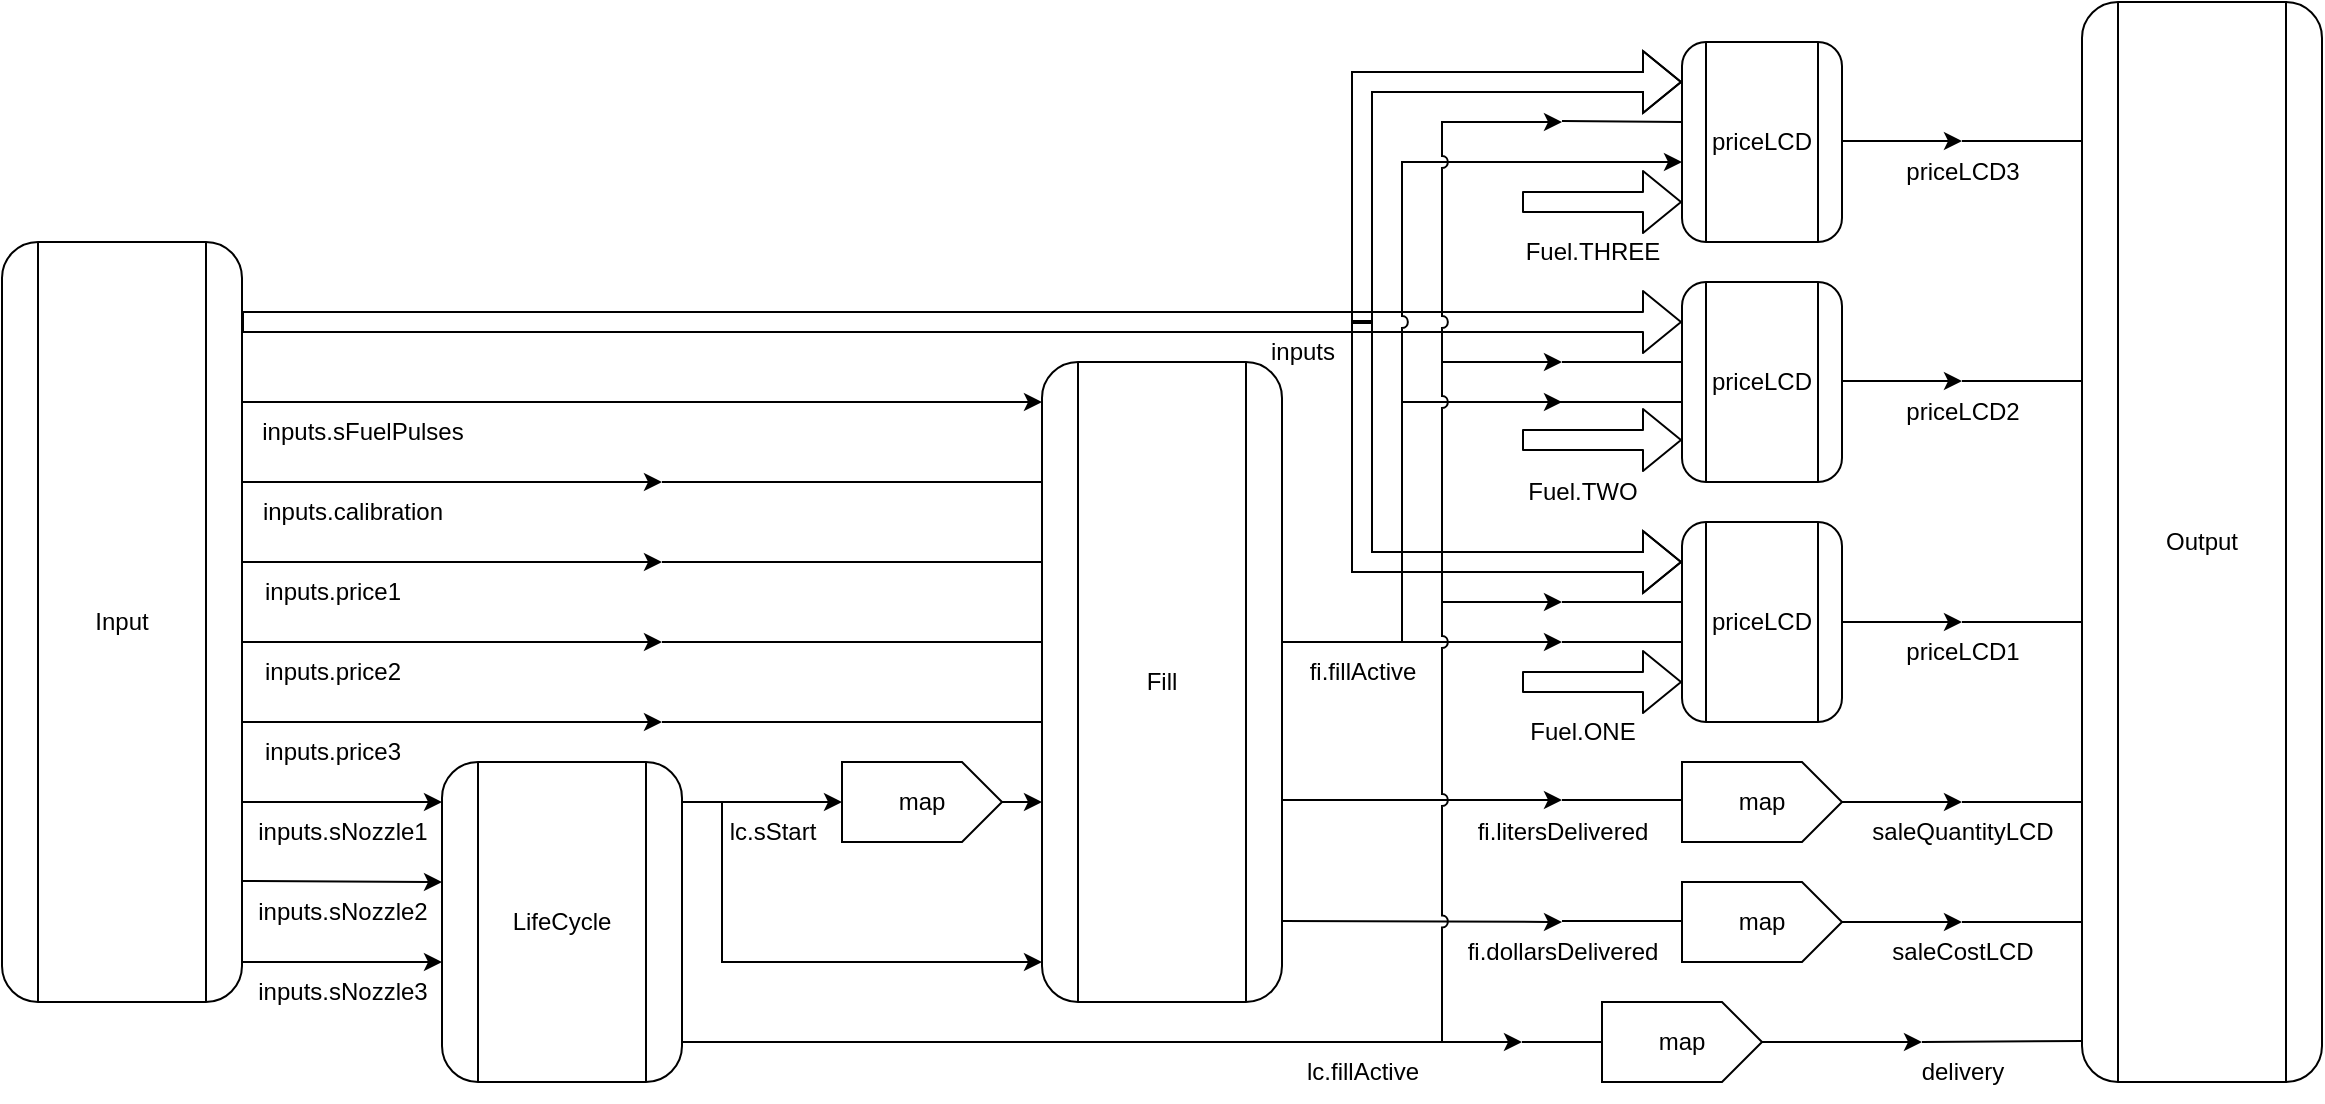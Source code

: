 <mxfile>
    <diagram name="ShowDollarsPump" id="QuZUMSP4Ry_GELF9dYyj">
        <mxGraphModel dx="1216" dy="598" grid="1" gridSize="10" guides="1" tooltips="1" connect="1" arrows="1" fold="1" page="1" pageScale="1" pageWidth="850" pageHeight="1100" math="0" shadow="0">
            <root>
                <mxCell id="0"/>
                <mxCell id="1" parent="0"/>
                <mxCell id="2" value="" style="shape=flexArrow;endArrow=classic;html=1;" parent="1" edge="1">
                    <mxGeometry width="50" height="50" relative="1" as="geometry">
                        <mxPoint x="160" y="220" as="sourcePoint"/>
                        <mxPoint x="880" y="220" as="targetPoint"/>
                    </mxGeometry>
                </mxCell>
                <mxCell id="JLQm9CUMwfTFUOuIeEnI-20" value="" style="endArrow=classic;html=1;rounded=0;jumpStyle=arc;" parent="1" edge="1">
                    <mxGeometry width="50" height="50" relative="1" as="geometry">
                        <mxPoint x="740" y="260" as="sourcePoint"/>
                        <mxPoint x="880" y="140" as="targetPoint"/>
                        <Array as="points">
                            <mxPoint x="740" y="140"/>
                        </Array>
                    </mxGeometry>
                </mxCell>
                <mxCell id="JLQm9CUMwfTFUOuIeEnI-19" value="" style="endArrow=classic;html=1;rounded=0;jumpStyle=arc;" parent="1" edge="1">
                    <mxGeometry width="50" height="50" relative="1" as="geometry">
                        <mxPoint x="740" y="380" as="sourcePoint"/>
                        <mxPoint x="820" y="260" as="targetPoint"/>
                        <Array as="points">
                            <mxPoint x="740" y="260"/>
                        </Array>
                    </mxGeometry>
                </mxCell>
                <mxCell id="JLQm9CUMwfTFUOuIeEnI-1" value="" style="endArrow=classic;html=1;rounded=0;jumpStyle=arc;" parent="1" edge="1">
                    <mxGeometry width="50" height="50" relative="1" as="geometry">
                        <mxPoint x="680" y="380" as="sourcePoint"/>
                        <mxPoint x="820" y="380" as="targetPoint"/>
                    </mxGeometry>
                </mxCell>
                <mxCell id="mebo6OQhrfcNjWwTvl6j-1" value="Input" style="shape=process;whiteSpace=wrap;html=1;backgroundOutline=1;rounded=1;" parent="1" vertex="1">
                    <mxGeometry x="40" y="180" width="120" height="380" as="geometry"/>
                </mxCell>
                <mxCell id="mebo6OQhrfcNjWwTvl6j-2" value="Output" style="shape=process;whiteSpace=wrap;html=1;backgroundOutline=1;rounded=1;" parent="1" vertex="1">
                    <mxGeometry x="1080" y="60" width="120" height="540" as="geometry"/>
                </mxCell>
                <mxCell id="mebo6OQhrfcNjWwTvl6j-3" value="LifeCycle" style="shape=process;whiteSpace=wrap;html=1;backgroundOutline=1;rounded=1;" parent="1" vertex="1">
                    <mxGeometry x="260" y="440" width="120" height="160" as="geometry"/>
                </mxCell>
                <mxCell id="mebo6OQhrfcNjWwTvl6j-4" value="" style="endArrow=classic;html=1;" parent="1" edge="1">
                    <mxGeometry width="50" height="50" relative="1" as="geometry">
                        <mxPoint x="160" y="460" as="sourcePoint"/>
                        <mxPoint x="260" y="460" as="targetPoint"/>
                    </mxGeometry>
                </mxCell>
                <mxCell id="mebo6OQhrfcNjWwTvl6j-12" value="" style="endArrow=classic;html=1;" parent="1" edge="1">
                    <mxGeometry width="50" height="50" relative="1" as="geometry">
                        <mxPoint x="160" y="499.5" as="sourcePoint"/>
                        <mxPoint x="260" y="500" as="targetPoint"/>
                    </mxGeometry>
                </mxCell>
                <mxCell id="mebo6OQhrfcNjWwTvl6j-14" value="" style="endArrow=classic;html=1;" parent="1" edge="1">
                    <mxGeometry width="50" height="50" relative="1" as="geometry">
                        <mxPoint x="160" y="540" as="sourcePoint"/>
                        <mxPoint x="260" y="540" as="targetPoint"/>
                    </mxGeometry>
                </mxCell>
                <mxCell id="mebo6OQhrfcNjWwTvl6j-16" value="inputs.sNozzle1" style="text;html=1;align=center;verticalAlign=middle;resizable=0;points=[];autosize=1;strokeColor=none;fillColor=none;" parent="1" vertex="1">
                    <mxGeometry x="155" y="460" width="110" height="30" as="geometry"/>
                </mxCell>
                <mxCell id="mebo6OQhrfcNjWwTvl6j-17" value="inputs.sNozzle2" style="text;html=1;align=center;verticalAlign=middle;resizable=0;points=[];autosize=1;strokeColor=none;fillColor=none;" parent="1" vertex="1">
                    <mxGeometry x="155" y="500" width="110" height="30" as="geometry"/>
                </mxCell>
                <mxCell id="mebo6OQhrfcNjWwTvl6j-18" value="inputs.sNozzle3" style="text;html=1;align=center;verticalAlign=middle;resizable=0;points=[];autosize=1;strokeColor=none;fillColor=none;" parent="1" vertex="1">
                    <mxGeometry x="155" y="540" width="110" height="30" as="geometry"/>
                </mxCell>
                <mxCell id="mebo6OQhrfcNjWwTvl6j-19" value="Fill" style="shape=process;whiteSpace=wrap;html=1;backgroundOutline=1;rounded=1;" parent="1" vertex="1">
                    <mxGeometry x="560" y="240" width="120" height="320" as="geometry"/>
                </mxCell>
                <mxCell id="mebo6OQhrfcNjWwTvl6j-20" value="" style="endArrow=classic;html=1;entryX=0.5;entryY=0;entryDx=0;entryDy=0;" parent="1" target="mebo6OQhrfcNjWwTvl6j-23" edge="1">
                    <mxGeometry width="50" height="50" relative="1" as="geometry">
                        <mxPoint x="380" y="460" as="sourcePoint"/>
                        <mxPoint x="480" y="460" as="targetPoint"/>
                    </mxGeometry>
                </mxCell>
                <mxCell id="mebo6OQhrfcNjWwTvl6j-21" value="" style="endArrow=classic;html=1;rounded=0;" parent="1" edge="1">
                    <mxGeometry width="50" height="50" relative="1" as="geometry">
                        <mxPoint x="400" y="460" as="sourcePoint"/>
                        <mxPoint x="560" y="540" as="targetPoint"/>
                        <Array as="points">
                            <mxPoint x="400" y="540"/>
                        </Array>
                    </mxGeometry>
                </mxCell>
                <mxCell id="mebo6OQhrfcNjWwTvl6j-24" style="edgeStyle=none;rounded=0;html=1;exitX=0.5;exitY=1;exitDx=0;exitDy=0;" parent="1" source="mebo6OQhrfcNjWwTvl6j-23" edge="1">
                    <mxGeometry relative="1" as="geometry">
                        <mxPoint x="560" y="460" as="targetPoint"/>
                    </mxGeometry>
                </mxCell>
                <mxCell id="mebo6OQhrfcNjWwTvl6j-23" value="map" style="shape=offPageConnector;whiteSpace=wrap;html=1;rounded=0;direction=north;size=0.25;" parent="1" vertex="1">
                    <mxGeometry x="460" y="440" width="80" height="40" as="geometry"/>
                </mxCell>
                <mxCell id="mebo6OQhrfcNjWwTvl6j-26" value="lc.sStart" style="text;html=1;align=center;verticalAlign=middle;resizable=0;points=[];autosize=1;strokeColor=none;fillColor=none;" parent="1" vertex="1">
                    <mxGeometry x="390" y="460" width="70" height="30" as="geometry"/>
                </mxCell>
                <mxCell id="mebo6OQhrfcNjWwTvl6j-27" value="" style="endArrow=classic;html=1;rounded=0;" parent="1" edge="1">
                    <mxGeometry width="50" height="50" relative="1" as="geometry">
                        <mxPoint x="160" y="420" as="sourcePoint"/>
                        <mxPoint x="370" y="420" as="targetPoint"/>
                    </mxGeometry>
                </mxCell>
                <mxCell id="mebo6OQhrfcNjWwTvl6j-28" value="" style="endArrow=classic;html=1;rounded=0;" parent="1" edge="1">
                    <mxGeometry width="50" height="50" relative="1" as="geometry">
                        <mxPoint x="160" y="380" as="sourcePoint"/>
                        <mxPoint x="370" y="380" as="targetPoint"/>
                    </mxGeometry>
                </mxCell>
                <mxCell id="mebo6OQhrfcNjWwTvl6j-29" value="" style="endArrow=classic;html=1;rounded=0;" parent="1" edge="1">
                    <mxGeometry width="50" height="50" relative="1" as="geometry">
                        <mxPoint x="160" y="340" as="sourcePoint"/>
                        <mxPoint x="370" y="340" as="targetPoint"/>
                    </mxGeometry>
                </mxCell>
                <mxCell id="mebo6OQhrfcNjWwTvl6j-30" value="" style="endArrow=classic;html=1;rounded=0;" parent="1" edge="1">
                    <mxGeometry width="50" height="50" relative="1" as="geometry">
                        <mxPoint x="160" y="300" as="sourcePoint"/>
                        <mxPoint x="370" y="300" as="targetPoint"/>
                    </mxGeometry>
                </mxCell>
                <mxCell id="mebo6OQhrfcNjWwTvl6j-31" value="" style="endArrow=classic;html=1;rounded=0;" parent="1" edge="1">
                    <mxGeometry width="50" height="50" relative="1" as="geometry">
                        <mxPoint x="160" y="260" as="sourcePoint"/>
                        <mxPoint x="560" y="260" as="targetPoint"/>
                    </mxGeometry>
                </mxCell>
                <mxCell id="mebo6OQhrfcNjWwTvl6j-32" value="" style="endArrow=none;html=1;rounded=0;" parent="1" edge="1">
                    <mxGeometry width="50" height="50" relative="1" as="geometry">
                        <mxPoint x="370" y="300" as="sourcePoint"/>
                        <mxPoint x="560" y="300" as="targetPoint"/>
                    </mxGeometry>
                </mxCell>
                <mxCell id="mebo6OQhrfcNjWwTvl6j-33" value="" style="endArrow=none;html=1;rounded=0;" parent="1" edge="1">
                    <mxGeometry width="50" height="50" relative="1" as="geometry">
                        <mxPoint x="370" y="340" as="sourcePoint"/>
                        <mxPoint x="560" y="340" as="targetPoint"/>
                    </mxGeometry>
                </mxCell>
                <mxCell id="mebo6OQhrfcNjWwTvl6j-34" value="" style="endArrow=none;html=1;rounded=0;" parent="1" edge="1">
                    <mxGeometry width="50" height="50" relative="1" as="geometry">
                        <mxPoint x="370" y="380" as="sourcePoint"/>
                        <mxPoint x="560" y="380" as="targetPoint"/>
                    </mxGeometry>
                </mxCell>
                <mxCell id="mebo6OQhrfcNjWwTvl6j-35" value="" style="endArrow=none;html=1;rounded=0;" parent="1" edge="1">
                    <mxGeometry width="50" height="50" relative="1" as="geometry">
                        <mxPoint x="370" y="420" as="sourcePoint"/>
                        <mxPoint x="560" y="420" as="targetPoint"/>
                    </mxGeometry>
                </mxCell>
                <mxCell id="mebo6OQhrfcNjWwTvl6j-36" value="inputs.sFuelPulses" style="text;html=1;align=center;verticalAlign=middle;resizable=0;points=[];autosize=1;strokeColor=none;fillColor=none;" parent="1" vertex="1">
                    <mxGeometry x="160" y="260" width="120" height="30" as="geometry"/>
                </mxCell>
                <mxCell id="mebo6OQhrfcNjWwTvl6j-38" value="inputs.calibration" style="text;html=1;align=center;verticalAlign=middle;resizable=0;points=[];autosize=1;strokeColor=none;fillColor=none;" parent="1" vertex="1">
                    <mxGeometry x="160" y="300" width="110" height="30" as="geometry"/>
                </mxCell>
                <mxCell id="mebo6OQhrfcNjWwTvl6j-39" value="inputs.price1" style="text;html=1;align=center;verticalAlign=middle;resizable=0;points=[];autosize=1;strokeColor=none;fillColor=none;" parent="1" vertex="1">
                    <mxGeometry x="160" y="340" width="90" height="30" as="geometry"/>
                </mxCell>
                <mxCell id="mebo6OQhrfcNjWwTvl6j-40" value="inputs.price2" style="text;html=1;align=center;verticalAlign=middle;resizable=0;points=[];autosize=1;strokeColor=none;fillColor=none;" parent="1" vertex="1">
                    <mxGeometry x="160" y="380" width="90" height="30" as="geometry"/>
                </mxCell>
                <mxCell id="mebo6OQhrfcNjWwTvl6j-41" value="inputs.price3" style="text;html=1;align=center;verticalAlign=middle;resizable=0;points=[];autosize=1;strokeColor=none;fillColor=none;" parent="1" vertex="1">
                    <mxGeometry x="160" y="420" width="90" height="30" as="geometry"/>
                </mxCell>
                <mxCell id="mebo6OQhrfcNjWwTvl6j-45" value="" style="endArrow=classic;html=1;rounded=0;" parent="1" edge="1">
                    <mxGeometry width="50" height="50" relative="1" as="geometry">
                        <mxPoint x="380" y="580" as="sourcePoint"/>
                        <mxPoint x="800" y="580" as="targetPoint"/>
                    </mxGeometry>
                </mxCell>
                <mxCell id="mebo6OQhrfcNjWwTvl6j-46" value="" style="endArrow=none;html=1;rounded=0;entryX=0.5;entryY=0;entryDx=0;entryDy=0;" parent="1" target="mebo6OQhrfcNjWwTvl6j-47" edge="1">
                    <mxGeometry width="50" height="50" relative="1" as="geometry">
                        <mxPoint x="800" y="580" as="sourcePoint"/>
                        <mxPoint x="800" y="580" as="targetPoint"/>
                    </mxGeometry>
                </mxCell>
                <mxCell id="mebo6OQhrfcNjWwTvl6j-47" value="map" style="shape=offPageConnector;whiteSpace=wrap;html=1;rounded=0;direction=north;size=0.25;" parent="1" vertex="1">
                    <mxGeometry x="840" y="560" width="80" height="40" as="geometry"/>
                </mxCell>
                <mxCell id="mebo6OQhrfcNjWwTvl6j-48" value="" style="endArrow=classic;html=1;rounded=0;" parent="1" edge="1">
                    <mxGeometry width="50" height="50" relative="1" as="geometry">
                        <mxPoint x="920" y="580" as="sourcePoint"/>
                        <mxPoint x="1000" y="580" as="targetPoint"/>
                    </mxGeometry>
                </mxCell>
                <mxCell id="mebo6OQhrfcNjWwTvl6j-49" value="" style="endArrow=none;html=1;rounded=0;" parent="1" edge="1">
                    <mxGeometry width="50" height="50" relative="1" as="geometry">
                        <mxPoint x="1000" y="580" as="sourcePoint"/>
                        <mxPoint x="1080" y="579.5" as="targetPoint"/>
                    </mxGeometry>
                </mxCell>
                <mxCell id="mebo6OQhrfcNjWwTvl6j-50" value="delivery" style="text;html=1;align=center;verticalAlign=middle;resizable=0;points=[];autosize=1;strokeColor=none;fillColor=none;" parent="1" vertex="1">
                    <mxGeometry x="990" y="580" width="60" height="30" as="geometry"/>
                </mxCell>
                <mxCell id="mebo6OQhrfcNjWwTvl6j-52" value="map" style="shape=offPageConnector;whiteSpace=wrap;html=1;rounded=0;direction=north;size=0.25;" parent="1" vertex="1">
                    <mxGeometry x="880" y="500" width="80" height="40" as="geometry"/>
                </mxCell>
                <mxCell id="mebo6OQhrfcNjWwTvl6j-53" value="" style="endArrow=classic;html=1;rounded=0;" parent="1" edge="1">
                    <mxGeometry width="50" height="50" relative="1" as="geometry">
                        <mxPoint x="680" y="519.5" as="sourcePoint"/>
                        <mxPoint x="820" y="520" as="targetPoint"/>
                    </mxGeometry>
                </mxCell>
                <mxCell id="_pz_rEbo8fQSTLlLXx0z-1" value="map" style="shape=offPageConnector;whiteSpace=wrap;html=1;rounded=0;direction=north;size=0.25;" parent="1" vertex="1">
                    <mxGeometry x="880" y="440" width="80" height="40" as="geometry"/>
                </mxCell>
                <mxCell id="_pz_rEbo8fQSTLlLXx0z-2" value="" style="endArrow=none;html=1;rounded=0;" parent="1" edge="1">
                    <mxGeometry width="50" height="50" relative="1" as="geometry">
                        <mxPoint x="820" y="519.5" as="sourcePoint"/>
                        <mxPoint x="880" y="519.5" as="targetPoint"/>
                    </mxGeometry>
                </mxCell>
                <mxCell id="_pz_rEbo8fQSTLlLXx0z-3" value="" style="endArrow=classic;html=1;rounded=0;" parent="1" edge="1">
                    <mxGeometry width="50" height="50" relative="1" as="geometry">
                        <mxPoint x="680" y="459" as="sourcePoint"/>
                        <mxPoint x="820" y="459" as="targetPoint"/>
                    </mxGeometry>
                </mxCell>
                <mxCell id="_pz_rEbo8fQSTLlLXx0z-4" value="" style="endArrow=none;html=1;rounded=0;" parent="1" edge="1">
                    <mxGeometry width="50" height="50" relative="1" as="geometry">
                        <mxPoint x="820" y="459" as="sourcePoint"/>
                        <mxPoint x="880" y="459" as="targetPoint"/>
                    </mxGeometry>
                </mxCell>
                <mxCell id="_pz_rEbo8fQSTLlLXx0z-5" value="fi.dollarsDelivered" style="text;html=1;align=center;verticalAlign=middle;resizable=0;points=[];autosize=1;strokeColor=none;fillColor=none;rotation=0;" parent="1" vertex="1">
                    <mxGeometry x="760" y="520" width="120" height="30" as="geometry"/>
                </mxCell>
                <mxCell id="_pz_rEbo8fQSTLlLXx0z-7" value="fi.litersDelivered" style="text;html=1;align=center;verticalAlign=middle;resizable=0;points=[];autosize=1;strokeColor=none;fillColor=none;" parent="1" vertex="1">
                    <mxGeometry x="765" y="460" width="110" height="30" as="geometry"/>
                </mxCell>
                <mxCell id="_pz_rEbo8fQSTLlLXx0z-9" value="priceLCD" style="shape=process;whiteSpace=wrap;html=1;backgroundOutline=1;rounded=1;" parent="1" vertex="1">
                    <mxGeometry x="880" y="320" width="80" height="100" as="geometry"/>
                </mxCell>
                <mxCell id="JLQm9CUMwfTFUOuIeEnI-2" value="" style="endArrow=none;html=1;rounded=0;jumpStyle=arc;" parent="1" edge="1">
                    <mxGeometry width="50" height="50" relative="1" as="geometry">
                        <mxPoint x="820" y="380" as="sourcePoint"/>
                        <mxPoint x="880" y="380" as="targetPoint"/>
                    </mxGeometry>
                </mxCell>
                <mxCell id="JLQm9CUMwfTFUOuIeEnI-3" value="fi.fillActive" style="text;html=1;align=center;verticalAlign=middle;resizable=0;points=[];autosize=1;strokeColor=none;fillColor=none;" parent="1" vertex="1">
                    <mxGeometry x="680" y="380" width="80" height="30" as="geometry"/>
                </mxCell>
                <mxCell id="JLQm9CUMwfTFUOuIeEnI-6" value="Fuel.ONE" style="text;html=1;align=center;verticalAlign=middle;resizable=0;points=[];autosize=1;strokeColor=none;fillColor=none;" parent="1" vertex="1">
                    <mxGeometry x="790" y="410" width="80" height="30" as="geometry"/>
                </mxCell>
                <mxCell id="JLQm9CUMwfTFUOuIeEnI-7" value="priceLCD" style="shape=process;whiteSpace=wrap;html=1;backgroundOutline=1;rounded=1;" parent="1" vertex="1">
                    <mxGeometry x="880" y="200" width="80" height="100" as="geometry"/>
                </mxCell>
                <mxCell id="JLQm9CUMwfTFUOuIeEnI-8" value="priceLCD" style="shape=process;whiteSpace=wrap;html=1;backgroundOutline=1;rounded=1;" parent="1" vertex="1">
                    <mxGeometry x="880" y="80" width="80" height="100" as="geometry"/>
                </mxCell>
                <mxCell id="JLQm9CUMwfTFUOuIeEnI-9" value="lc.fillActive" style="text;html=1;align=center;verticalAlign=middle;resizable=0;points=[];autosize=1;strokeColor=none;fillColor=none;" parent="1" vertex="1">
                    <mxGeometry x="680" y="580" width="80" height="30" as="geometry"/>
                </mxCell>
                <mxCell id="JLQm9CUMwfTFUOuIeEnI-11" value="Fuel.TWO" style="text;html=1;align=center;verticalAlign=middle;resizable=0;points=[];autosize=1;strokeColor=none;fillColor=none;" parent="1" vertex="1">
                    <mxGeometry x="790" y="290" width="80" height="30" as="geometry"/>
                </mxCell>
                <mxCell id="JLQm9CUMwfTFUOuIeEnI-12" value="" style="endArrow=classic;html=1;rounded=0;jumpStyle=arc;" parent="1" edge="1">
                    <mxGeometry width="50" height="50" relative="1" as="geometry">
                        <mxPoint x="760" y="580" as="sourcePoint"/>
                        <mxPoint x="820" y="360" as="targetPoint"/>
                        <Array as="points">
                            <mxPoint x="760" y="360"/>
                        </Array>
                    </mxGeometry>
                </mxCell>
                <mxCell id="JLQm9CUMwfTFUOuIeEnI-13" value="" style="endArrow=none;html=1;rounded=0;jumpStyle=arc;" parent="1" edge="1">
                    <mxGeometry width="50" height="50" relative="1" as="geometry">
                        <mxPoint x="820" y="360" as="sourcePoint"/>
                        <mxPoint x="880" y="360" as="targetPoint"/>
                    </mxGeometry>
                </mxCell>
                <mxCell id="JLQm9CUMwfTFUOuIeEnI-14" value="" style="endArrow=classic;html=1;rounded=0;jumpStyle=arc;" parent="1" edge="1">
                    <mxGeometry width="50" height="50" relative="1" as="geometry">
                        <mxPoint x="760" y="360" as="sourcePoint"/>
                        <mxPoint x="820" y="240" as="targetPoint"/>
                        <Array as="points">
                            <mxPoint x="760" y="240"/>
                        </Array>
                    </mxGeometry>
                </mxCell>
                <mxCell id="JLQm9CUMwfTFUOuIeEnI-15" value="" style="endArrow=none;html=1;rounded=0;jumpStyle=arc;" parent="1" edge="1">
                    <mxGeometry width="50" height="50" relative="1" as="geometry">
                        <mxPoint x="815" y="260" as="sourcePoint"/>
                        <mxPoint x="880" y="260" as="targetPoint"/>
                    </mxGeometry>
                </mxCell>
                <mxCell id="JLQm9CUMwfTFUOuIeEnI-16" value="" style="endArrow=classic;html=1;rounded=0;jumpStyle=arc;" parent="1" edge="1">
                    <mxGeometry width="50" height="50" relative="1" as="geometry">
                        <mxPoint x="760" y="240" as="sourcePoint"/>
                        <mxPoint x="820" y="120" as="targetPoint"/>
                        <Array as="points">
                            <mxPoint x="760" y="120"/>
                        </Array>
                    </mxGeometry>
                </mxCell>
                <mxCell id="JLQm9CUMwfTFUOuIeEnI-17" value="" style="endArrow=none;html=1;rounded=0;jumpStyle=arc;" parent="1" edge="1">
                    <mxGeometry width="50" height="50" relative="1" as="geometry">
                        <mxPoint x="820" y="119.5" as="sourcePoint"/>
                        <mxPoint x="880" y="120" as="targetPoint"/>
                    </mxGeometry>
                </mxCell>
                <mxCell id="JLQm9CUMwfTFUOuIeEnI-22" value="Fuel.THREE" style="text;html=1;align=center;verticalAlign=middle;resizable=0;points=[];autosize=1;strokeColor=none;fillColor=none;" parent="1" vertex="1">
                    <mxGeometry x="790" y="170" width="90" height="30" as="geometry"/>
                </mxCell>
                <mxCell id="JLQm9CUMwfTFUOuIeEnI-23" value="" style="endArrow=classic;html=1;rounded=0;jumpStyle=arc;" parent="1" edge="1">
                    <mxGeometry width="50" height="50" relative="1" as="geometry">
                        <mxPoint x="960" y="520" as="sourcePoint"/>
                        <mxPoint x="1020" y="520" as="targetPoint"/>
                    </mxGeometry>
                </mxCell>
                <mxCell id="JLQm9CUMwfTFUOuIeEnI-24" value="" style="endArrow=classic;html=1;rounded=0;jumpStyle=arc;" parent="1" edge="1">
                    <mxGeometry width="50" height="50" relative="1" as="geometry">
                        <mxPoint x="960" y="460" as="sourcePoint"/>
                        <mxPoint x="1020" y="460" as="targetPoint"/>
                    </mxGeometry>
                </mxCell>
                <mxCell id="JLQm9CUMwfTFUOuIeEnI-25" value="" style="endArrow=none;html=1;rounded=0;jumpStyle=arc;" parent="1" edge="1">
                    <mxGeometry width="50" height="50" relative="1" as="geometry">
                        <mxPoint x="1020" y="460" as="sourcePoint"/>
                        <mxPoint x="1080" y="460" as="targetPoint"/>
                    </mxGeometry>
                </mxCell>
                <mxCell id="JLQm9CUMwfTFUOuIeEnI-26" value="" style="endArrow=none;html=1;rounded=0;jumpStyle=arc;" parent="1" edge="1">
                    <mxGeometry width="50" height="50" relative="1" as="geometry">
                        <mxPoint x="1020" y="520" as="sourcePoint"/>
                        <mxPoint x="1080" y="520" as="targetPoint"/>
                    </mxGeometry>
                </mxCell>
                <mxCell id="JLQm9CUMwfTFUOuIeEnI-27" value="saleCostLCD" style="text;html=1;align=center;verticalAlign=middle;resizable=0;points=[];autosize=1;strokeColor=none;fillColor=none;" parent="1" vertex="1">
                    <mxGeometry x="975" y="520" width="90" height="30" as="geometry"/>
                </mxCell>
                <mxCell id="JLQm9CUMwfTFUOuIeEnI-29" value="saleQuantityLCD" style="text;html=1;align=center;verticalAlign=middle;resizable=0;points=[];autosize=1;strokeColor=none;fillColor=none;" parent="1" vertex="1">
                    <mxGeometry x="965" y="460" width="110" height="30" as="geometry"/>
                </mxCell>
                <mxCell id="JLQm9CUMwfTFUOuIeEnI-30" value="" style="endArrow=classic;html=1;rounded=0;jumpStyle=arc;" parent="1" edge="1">
                    <mxGeometry width="50" height="50" relative="1" as="geometry">
                        <mxPoint x="960" y="370" as="sourcePoint"/>
                        <mxPoint x="1020" y="370" as="targetPoint"/>
                    </mxGeometry>
                </mxCell>
                <mxCell id="JLQm9CUMwfTFUOuIeEnI-31" value="" style="endArrow=none;html=1;rounded=0;jumpStyle=arc;" parent="1" edge="1">
                    <mxGeometry width="50" height="50" relative="1" as="geometry">
                        <mxPoint x="1020" y="370" as="sourcePoint"/>
                        <mxPoint x="1080" y="370" as="targetPoint"/>
                    </mxGeometry>
                </mxCell>
                <mxCell id="JLQm9CUMwfTFUOuIeEnI-32" value="" style="endArrow=classic;html=1;rounded=0;jumpStyle=arc;" parent="1" edge="1">
                    <mxGeometry width="50" height="50" relative="1" as="geometry">
                        <mxPoint x="960" y="249.5" as="sourcePoint"/>
                        <mxPoint x="1020" y="249.5" as="targetPoint"/>
                    </mxGeometry>
                </mxCell>
                <mxCell id="JLQm9CUMwfTFUOuIeEnI-33" value="" style="endArrow=none;html=1;rounded=0;jumpStyle=arc;" parent="1" edge="1">
                    <mxGeometry width="50" height="50" relative="1" as="geometry">
                        <mxPoint x="1020" y="249.5" as="sourcePoint"/>
                        <mxPoint x="1080" y="249.5" as="targetPoint"/>
                    </mxGeometry>
                </mxCell>
                <mxCell id="JLQm9CUMwfTFUOuIeEnI-34" value="" style="endArrow=classic;html=1;rounded=0;jumpStyle=arc;" parent="1" edge="1">
                    <mxGeometry width="50" height="50" relative="1" as="geometry">
                        <mxPoint x="960" y="129.5" as="sourcePoint"/>
                        <mxPoint x="1020" y="129.5" as="targetPoint"/>
                    </mxGeometry>
                </mxCell>
                <mxCell id="JLQm9CUMwfTFUOuIeEnI-35" value="" style="endArrow=none;html=1;rounded=0;jumpStyle=arc;" parent="1" edge="1">
                    <mxGeometry width="50" height="50" relative="1" as="geometry">
                        <mxPoint x="1020" y="129.5" as="sourcePoint"/>
                        <mxPoint x="1080" y="129.5" as="targetPoint"/>
                    </mxGeometry>
                </mxCell>
                <mxCell id="JLQm9CUMwfTFUOuIeEnI-36" value="priceLCD1" style="text;html=1;align=center;verticalAlign=middle;resizable=0;points=[];autosize=1;strokeColor=none;fillColor=none;" parent="1" vertex="1">
                    <mxGeometry x="980" y="370" width="80" height="30" as="geometry"/>
                </mxCell>
                <mxCell id="JLQm9CUMwfTFUOuIeEnI-37" value="priceLCD2" style="text;html=1;align=center;verticalAlign=middle;resizable=0;points=[];autosize=1;strokeColor=none;fillColor=none;" parent="1" vertex="1">
                    <mxGeometry x="980" y="250" width="80" height="30" as="geometry"/>
                </mxCell>
                <mxCell id="JLQm9CUMwfTFUOuIeEnI-38" value="priceLCD3" style="text;html=1;align=center;verticalAlign=middle;resizable=0;points=[];autosize=1;strokeColor=none;fillColor=none;" parent="1" vertex="1">
                    <mxGeometry x="980" y="130" width="80" height="30" as="geometry"/>
                </mxCell>
                <mxCell id="V8c069czIQQkr_DmE9NV-1" value="" style="endArrow=none;html=1;rounded=0;jumpStyle=arc;" parent="1" edge="1">
                    <mxGeometry width="50" height="50" relative="1" as="geometry">
                        <mxPoint x="820" y="240" as="sourcePoint"/>
                        <mxPoint x="880" y="240" as="targetPoint"/>
                    </mxGeometry>
                </mxCell>
                <mxCell id="V8c069czIQQkr_DmE9NV-9" value="inputs" style="text;html=1;align=center;verticalAlign=middle;resizable=0;points=[];autosize=1;strokeColor=none;fillColor=none;" parent="1" vertex="1">
                    <mxGeometry x="660" y="220" width="60" height="30" as="geometry"/>
                </mxCell>
                <mxCell id="3" value="" style="shape=flexArrow;endArrow=classic;html=1;rounded=0;" parent="1" edge="1">
                    <mxGeometry width="50" height="50" relative="1" as="geometry">
                        <mxPoint x="720" y="220" as="sourcePoint"/>
                        <mxPoint x="880" y="100" as="targetPoint"/>
                        <Array as="points">
                            <mxPoint x="720" y="100"/>
                        </Array>
                    </mxGeometry>
                </mxCell>
                <mxCell id="4" value="" style="shape=flexArrow;endArrow=classic;html=1;rounded=0;" parent="1" edge="1">
                    <mxGeometry width="50" height="50" relative="1" as="geometry">
                        <mxPoint x="720" y="220" as="sourcePoint"/>
                        <mxPoint x="880" y="340" as="targetPoint"/>
                        <Array as="points">
                            <mxPoint x="720" y="340"/>
                        </Array>
                    </mxGeometry>
                </mxCell>
                <mxCell id="7" value="" style="shape=flexArrow;endArrow=classic;html=1;" edge="1" parent="1">
                    <mxGeometry width="50" height="50" relative="1" as="geometry">
                        <mxPoint x="800" y="160" as="sourcePoint"/>
                        <mxPoint x="880" y="160" as="targetPoint"/>
                    </mxGeometry>
                </mxCell>
                <mxCell id="8" value="" style="shape=flexArrow;endArrow=classic;html=1;" edge="1" parent="1">
                    <mxGeometry width="50" height="50" relative="1" as="geometry">
                        <mxPoint x="800" y="279" as="sourcePoint"/>
                        <mxPoint x="880" y="279" as="targetPoint"/>
                    </mxGeometry>
                </mxCell>
                <mxCell id="9" value="" style="shape=flexArrow;endArrow=classic;html=1;" edge="1" parent="1">
                    <mxGeometry width="50" height="50" relative="1" as="geometry">
                        <mxPoint x="800" y="400" as="sourcePoint"/>
                        <mxPoint x="880" y="400" as="targetPoint"/>
                    </mxGeometry>
                </mxCell>
            </root>
        </mxGraphModel>
    </diagram>
    <diagram id="TtCaf846oeRRmCeh8Irn" name="printLCD">
        <mxGraphModel dx="1216" dy="598" grid="1" gridSize="10" guides="1" tooltips="1" connect="1" arrows="1" fold="1" page="1" pageScale="1" pageWidth="850" pageHeight="1100" math="0" shadow="0">
            <root>
                <mxCell id="0"/>
                <mxCell id="1" parent="0"/>
                <mxCell id="0VLVwaTUArkGNqJJaJ7w-1" value="Input" style="shape=process;whiteSpace=wrap;html=1;backgroundOutline=1;rounded=1;" vertex="1" parent="1">
                    <mxGeometry x="40" y="320" width="120" height="120" as="geometry"/>
                </mxCell>
                <mxCell id="0VLVwaTUArkGNqJJaJ7w-2" value="switch" style="shape=process;whiteSpace=wrap;html=1;backgroundOutline=1;rounded=1;" vertex="1" parent="1">
                    <mxGeometry x="280" y="320" width="80" height="160" as="geometry"/>
                </mxCell>
                <mxCell id="0VLVwaTUArkGNqJJaJ7w-3" value="" style="endArrow=classic;html=1;" edge="1" parent="1">
                    <mxGeometry width="50" height="50" relative="1" as="geometry">
                        <mxPoint x="160" y="340" as="sourcePoint"/>
                        <mxPoint x="220" y="340" as="targetPoint"/>
                    </mxGeometry>
                </mxCell>
                <mxCell id="0VLVwaTUArkGNqJJaJ7w-4" value="" style="endArrow=none;html=1;" edge="1" parent="1">
                    <mxGeometry width="50" height="50" relative="1" as="geometry">
                        <mxPoint x="220" y="340" as="sourcePoint"/>
                        <mxPoint x="280" y="340" as="targetPoint"/>
                    </mxGeometry>
                </mxCell>
                <mxCell id="0VLVwaTUArkGNqJJaJ7w-13" value="" style="endArrow=classic;html=1;" edge="1" parent="1">
                    <mxGeometry width="50" height="50" relative="1" as="geometry">
                        <mxPoint x="160" y="379.5" as="sourcePoint"/>
                        <mxPoint x="220" y="379.5" as="targetPoint"/>
                    </mxGeometry>
                </mxCell>
                <mxCell id="0VLVwaTUArkGNqJJaJ7w-14" value="" style="endArrow=none;html=1;" edge="1" parent="1">
                    <mxGeometry width="50" height="50" relative="1" as="geometry">
                        <mxPoint x="220" y="379.5" as="sourcePoint"/>
                        <mxPoint x="280" y="379.5" as="targetPoint"/>
                    </mxGeometry>
                </mxCell>
                <mxCell id="0VLVwaTUArkGNqJJaJ7w-15" value="" style="endArrow=classic;html=1;" edge="1" parent="1">
                    <mxGeometry width="50" height="50" relative="1" as="geometry">
                        <mxPoint x="160" y="420" as="sourcePoint"/>
                        <mxPoint x="220" y="420" as="targetPoint"/>
                    </mxGeometry>
                </mxCell>
                <mxCell id="0VLVwaTUArkGNqJJaJ7w-16" value="" style="endArrow=none;html=1;" edge="1" parent="1">
                    <mxGeometry width="50" height="50" relative="1" as="geometry">
                        <mxPoint x="220" y="420" as="sourcePoint"/>
                        <mxPoint x="280" y="420" as="targetPoint"/>
                    </mxGeometry>
                </mxCell>
                <mxCell id="0VLVwaTUArkGNqJJaJ7w-17" value="inputs.price3" style="text;html=1;align=center;verticalAlign=middle;resizable=0;points=[];autosize=1;strokeColor=none;fillColor=none;" vertex="1" parent="1">
                    <mxGeometry x="170" y="420" width="90" height="30" as="geometry"/>
                </mxCell>
                <mxCell id="0VLVwaTUArkGNqJJaJ7w-18" value="inputs.price1" style="text;html=1;align=center;verticalAlign=middle;resizable=0;points=[];autosize=1;strokeColor=none;fillColor=none;" vertex="1" parent="1">
                    <mxGeometry x="170" y="340" width="90" height="30" as="geometry"/>
                </mxCell>
                <mxCell id="0VLVwaTUArkGNqJJaJ7w-19" value="inputs.price2" style="text;html=1;align=center;verticalAlign=middle;resizable=0;points=[];autosize=1;strokeColor=none;fillColor=none;" vertex="1" parent="1">
                    <mxGeometry x="170" y="380" width="90" height="30" as="geometry"/>
                </mxCell>
                <mxCell id="0VLVwaTUArkGNqJJaJ7w-20" value="" style="endArrow=none;html=1;" edge="1" parent="1">
                    <mxGeometry width="50" height="50" relative="1" as="geometry">
                        <mxPoint x="40" y="460" as="sourcePoint"/>
                        <mxPoint x="280" y="460" as="targetPoint"/>
                    </mxGeometry>
                </mxCell>
                <mxCell id="0VLVwaTUArkGNqJJaJ7w-23" value="fuel" style="text;html=1;align=center;verticalAlign=middle;resizable=0;points=[];autosize=1;strokeColor=none;fillColor=none;" vertex="1" parent="1">
                    <mxGeometry x="195" y="460" width="40" height="30" as="geometry"/>
                </mxCell>
                <mxCell id="0VLVwaTUArkGNqJJaJ7w-24" value="" style="endArrow=classic;html=1;" edge="1" parent="1">
                    <mxGeometry width="50" height="50" relative="1" as="geometry">
                        <mxPoint x="360" y="400" as="sourcePoint"/>
                        <mxPoint x="440" y="400" as="targetPoint"/>
                    </mxGeometry>
                </mxCell>
                <mxCell id="0VLVwaTUArkGNqJJaJ7w-25" value="" style="shape=trapezoid;perimeter=trapezoidPerimeter;whiteSpace=wrap;html=1;fixedSize=1;rounded=0;direction=south;" vertex="1" parent="1">
                    <mxGeometry x="440" y="360" width="60" height="220" as="geometry"/>
                </mxCell>
                <mxCell id="0VLVwaTUArkGNqJJaJ7w-26" value="" style="endArrow=classic;html=1;" edge="1" parent="1">
                    <mxGeometry width="50" height="50" relative="1" as="geometry">
                        <mxPoint x="40" y="500" as="sourcePoint"/>
                        <mxPoint x="240" y="500" as="targetPoint"/>
                    </mxGeometry>
                </mxCell>
                <mxCell id="0VLVwaTUArkGNqJJaJ7w-27" value="" style="endArrow=none;html=1;" edge="1" parent="1">
                    <mxGeometry width="50" height="50" relative="1" as="geometry">
                        <mxPoint x="240" y="500" as="sourcePoint"/>
                        <mxPoint x="440" y="500" as="targetPoint"/>
                    </mxGeometry>
                </mxCell>
                <mxCell id="0VLVwaTUArkGNqJJaJ7w-28" value="" style="endArrow=classic;html=1;" edge="1" parent="1">
                    <mxGeometry width="50" height="50" relative="1" as="geometry">
                        <mxPoint x="40" y="540" as="sourcePoint"/>
                        <mxPoint x="240" y="540" as="targetPoint"/>
                    </mxGeometry>
                </mxCell>
                <mxCell id="0VLVwaTUArkGNqJJaJ7w-29" value="" style="endArrow=none;html=1;" edge="1" parent="1">
                    <mxGeometry width="50" height="50" relative="1" as="geometry">
                        <mxPoint x="240" y="540" as="sourcePoint"/>
                        <mxPoint x="440" y="540" as="targetPoint"/>
                    </mxGeometry>
                </mxCell>
                <mxCell id="0VLVwaTUArkGNqJJaJ7w-30" value="" style="endArrow=classic;html=1;" edge="1" parent="1">
                    <mxGeometry width="50" height="50" relative="1" as="geometry">
                        <mxPoint x="500" y="469.5" as="sourcePoint"/>
                        <mxPoint x="560" y="469.5" as="targetPoint"/>
                    </mxGeometry>
                </mxCell>
                <mxCell id="0VLVwaTUArkGNqJJaJ7w-31" value="" style="endArrow=none;html=1;" edge="1" parent="1">
                    <mxGeometry width="50" height="50" relative="1" as="geometry">
                        <mxPoint x="560" y="469.5" as="sourcePoint"/>
                        <mxPoint x="620" y="469.5" as="targetPoint"/>
                    </mxGeometry>
                </mxCell>
                <mxCell id="0VLVwaTUArkGNqJJaJ7w-34" value="fillActive" style="text;html=1;align=center;verticalAlign=middle;resizable=0;points=[];autosize=1;strokeColor=none;fillColor=none;" vertex="1" parent="1">
                    <mxGeometry x="180" y="540" width="70" height="30" as="geometry"/>
                </mxCell>
                <mxCell id="0VLVwaTUArkGNqJJaJ7w-35" value="fillPrice" style="text;html=1;align=center;verticalAlign=middle;resizable=0;points=[];autosize=1;strokeColor=none;fillColor=none;" vertex="1" parent="1">
                    <mxGeometry x="185" y="500" width="60" height="30" as="geometry"/>
                </mxCell>
                <mxCell id="0VLVwaTUArkGNqJJaJ7w-37" value="" style="edgeStyle=none;html=1;" edge="1" parent="1" source="0VLVwaTUArkGNqJJaJ7w-36" target="0VLVwaTUArkGNqJJaJ7w-2">
                    <mxGeometry relative="1" as="geometry"/>
                </mxCell>
                <mxCell id="0VLVwaTUArkGNqJJaJ7w-36" value="idlePrice" style="text;html=1;align=center;verticalAlign=middle;resizable=0;points=[];autosize=1;strokeColor=none;fillColor=none;" vertex="1" parent="1">
                    <mxGeometry x="360" y="400" width="70" height="30" as="geometry"/>
                </mxCell>
                <mxCell id="0VLVwaTUArkGNqJJaJ7w-38" value="lift" style="text;html=1;align=center;verticalAlign=middle;resizable=0;points=[];autosize=1;strokeColor=none;fillColor=none;" vertex="1" parent="1">
                    <mxGeometry x="450" y="580" width="40" height="30" as="geometry"/>
                </mxCell>
            </root>
        </mxGraphModel>
    </diagram>
</mxfile>